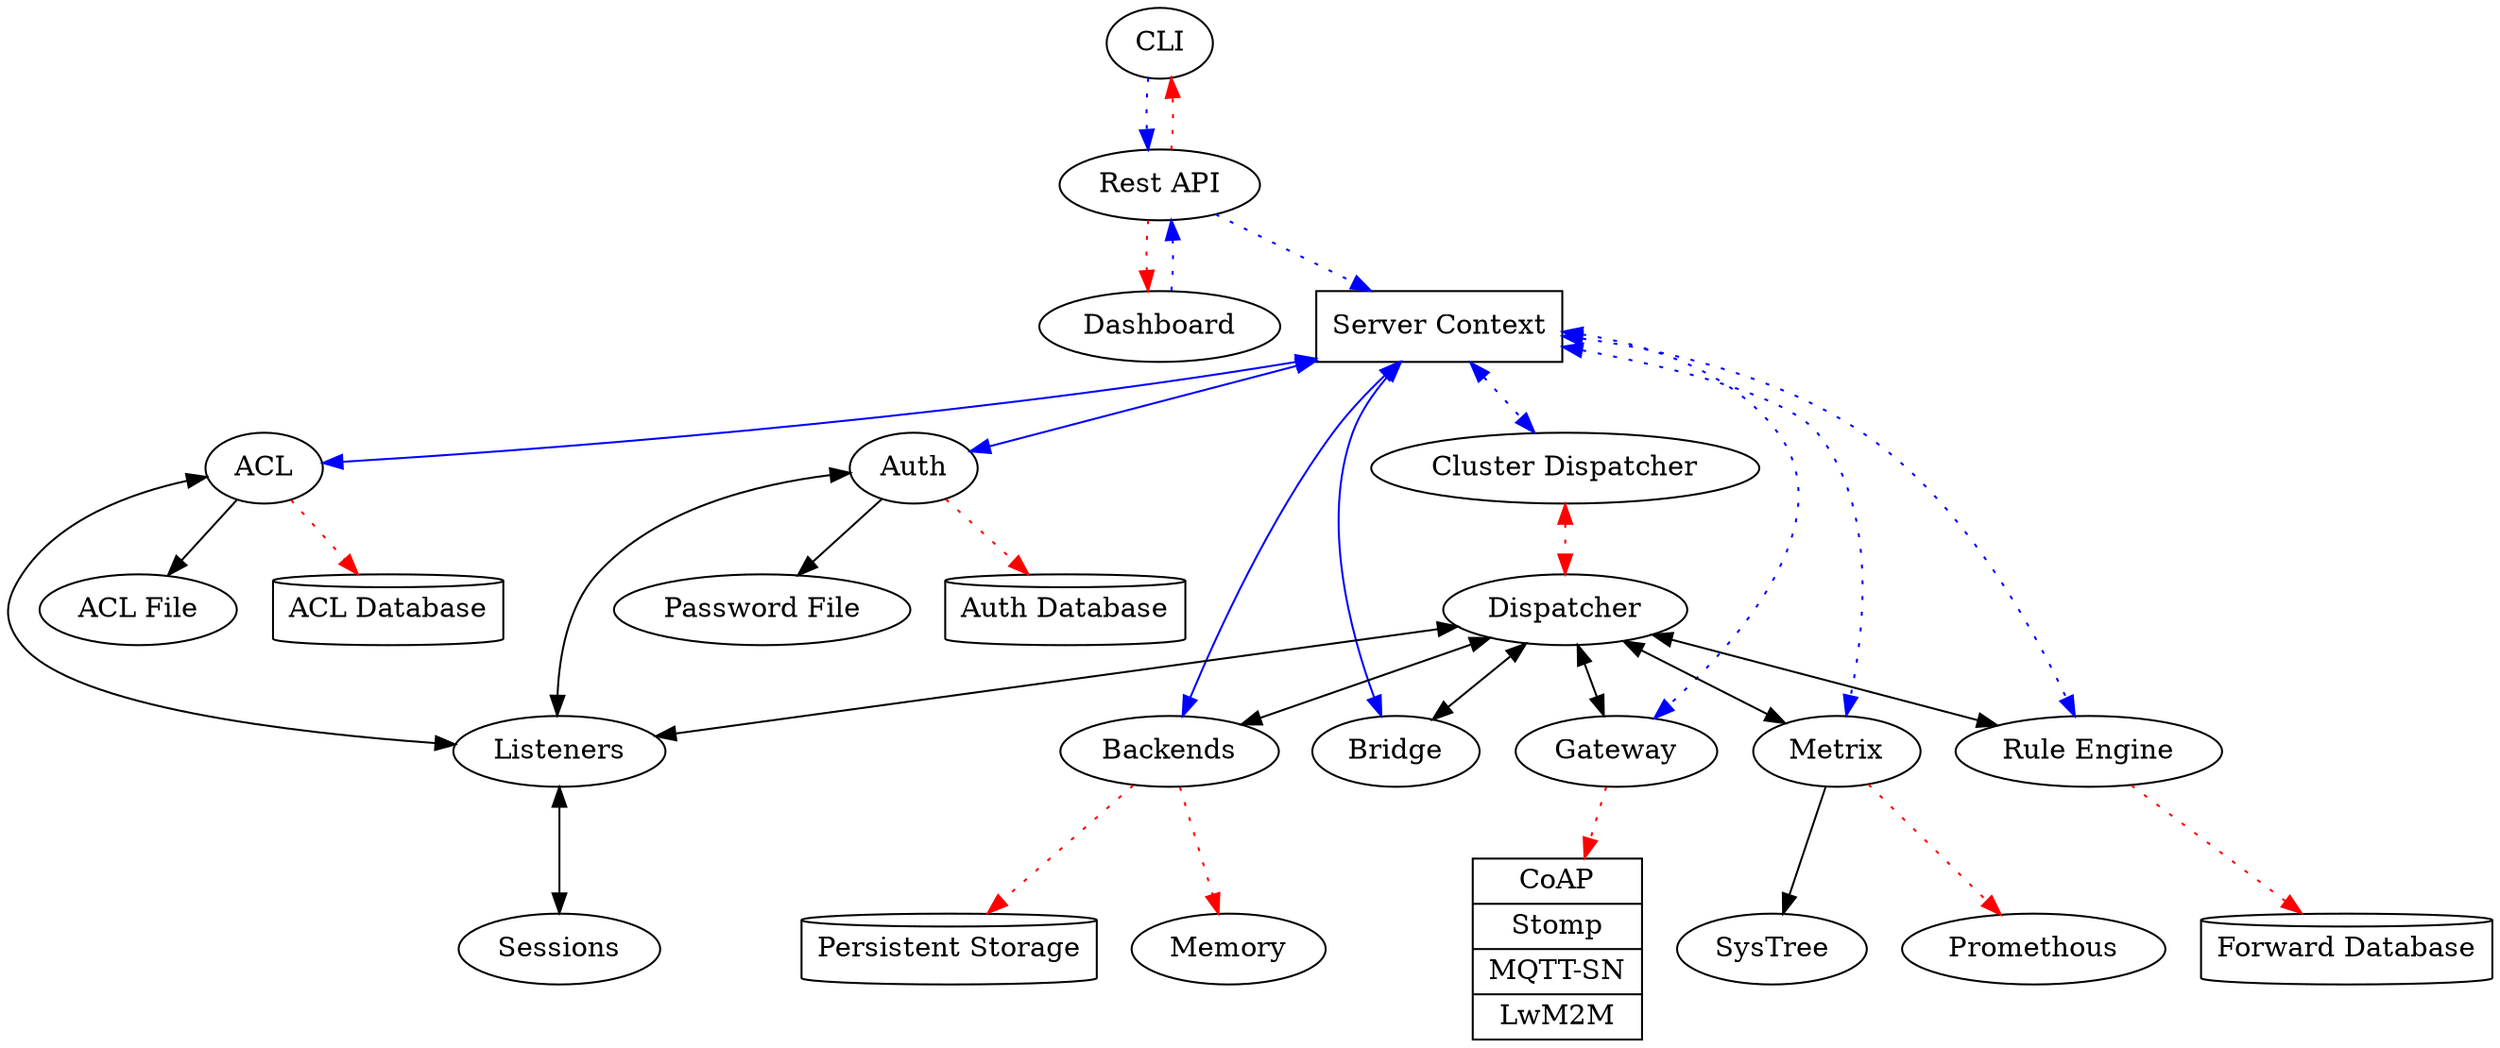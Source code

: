 
digraph {
	// cli
	CLI -> "Rest API" [style=dotted, color=blue];
	"Rest API" -> CLI [style=dotted, color=red];

	// dashboard app
	Dashboard -> "Rest API" [style=dotted, color=blue];
	"Rest API" -> Dashboard [style=dotted, color=red];

	"Rest API" -> "Server Context" [style=dotted, color=blue];

	"Server Context" [shape=box];
	"Server Context" -> ACL [dir=both, color=blue];
	"Server Context" -> Auth [dir=both, color=blue];
	"Server Context" -> Backends [dir=both, color=blue];
	"Server Context" -> Bridge [dir=both, color=blue];
	"Server Context" -> Gateway [dir=both, style=dotted, color=blue];
	"Server Context" -> Metrix [dir=both, style=dotted, color=blue];
	"Server Context" -> "Cluster Dispatcher" [dir=both, style=dotted, color=blue];
	"Server Context" -> "Rule Engine" [dir=both, style=dotted, color=blue];

	"Cluster Dispatcher" -> Dispatcher [dir=both, color=red, style=dotted];

	Dispatcher -> Listeners [dir=both];
	Listeners -> Sessions [dir=both];

	Dispatcher -> Backends [dir=both];
	Backends -> Memory [color=red, style=dotted];
	"Persistent Storage" [shape=cylinder];
	Backends -> "Persistent Storage" [color=red, style=dotted];

	// ACL app
	ACL -> Listeners [dir=both];
	ACL -> "ACL File";
	"ACL Database" [shape=cylinder];
	ACL -> "ACL Database" [style=dotted, color=red];

	// auth app
	Auth -> Listeners [dir=both];
	Auth -> "Password File";
	"Auth Database" [shape=cylinder];
	Auth -> "Auth Database" [style=dotted, color=red];

	// mqtt bridge app
	Dispatcher -> Bridge [dir=both];

	// gateway app
	Dispatcher -> Gateway [dir=both];
	ExternalProtocols [shape=record, label="{ CoAP | Stomp | MQTT-SN | LwM2M }"];
	Gateway -> ExternalProtocols [style=dotted, color=red];

	// monitor app
	Dispatcher -> Metrix [dir=both];
	Metrix -> Promethous [style=dotted, color=red];
	Metrix -> SysTree;

	// rule engine app
	Dispatcher -> "Rule Engine" [dir=both];
	"Forward Database" [shape=cylinder];
	"Rule Engine" -> "Forward Database" [style=dotted, color=red];
}
